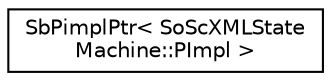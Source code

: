 digraph "Graphical Class Hierarchy"
{
 // LATEX_PDF_SIZE
  edge [fontname="Helvetica",fontsize="10",labelfontname="Helvetica",labelfontsize="10"];
  node [fontname="Helvetica",fontsize="10",shape=record];
  rankdir="LR";
  Node0 [label="SbPimplPtr\< SoScXMLState\lMachine::PImpl \>",height=0.2,width=0.4,color="black", fillcolor="white", style="filled",URL="$classSbPimplPtr.html",tooltip=" "];
}
